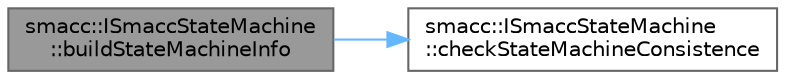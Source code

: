 digraph "smacc::ISmaccStateMachine::buildStateMachineInfo"
{
 // LATEX_PDF_SIZE
  bgcolor="transparent";
  edge [fontname=Helvetica,fontsize=10,labelfontname=Helvetica,labelfontsize=10];
  node [fontname=Helvetica,fontsize=10,shape=box,height=0.2,width=0.4];
  rankdir="LR";
  Node1 [label="smacc::ISmaccStateMachine\l::buildStateMachineInfo",height=0.2,width=0.4,color="gray40", fillcolor="grey60", style="filled", fontcolor="black",tooltip=" "];
  Node1 -> Node2 [color="steelblue1",style="solid"];
  Node2 [label="smacc::ISmaccStateMachine\l::checkStateMachineConsistence",height=0.2,width=0.4,color="grey40", fillcolor="white", style="filled",URL="$classsmacc_1_1ISmaccStateMachine.html#af34fa8346ae3f52882704422d59b9055",tooltip=" "];
}
